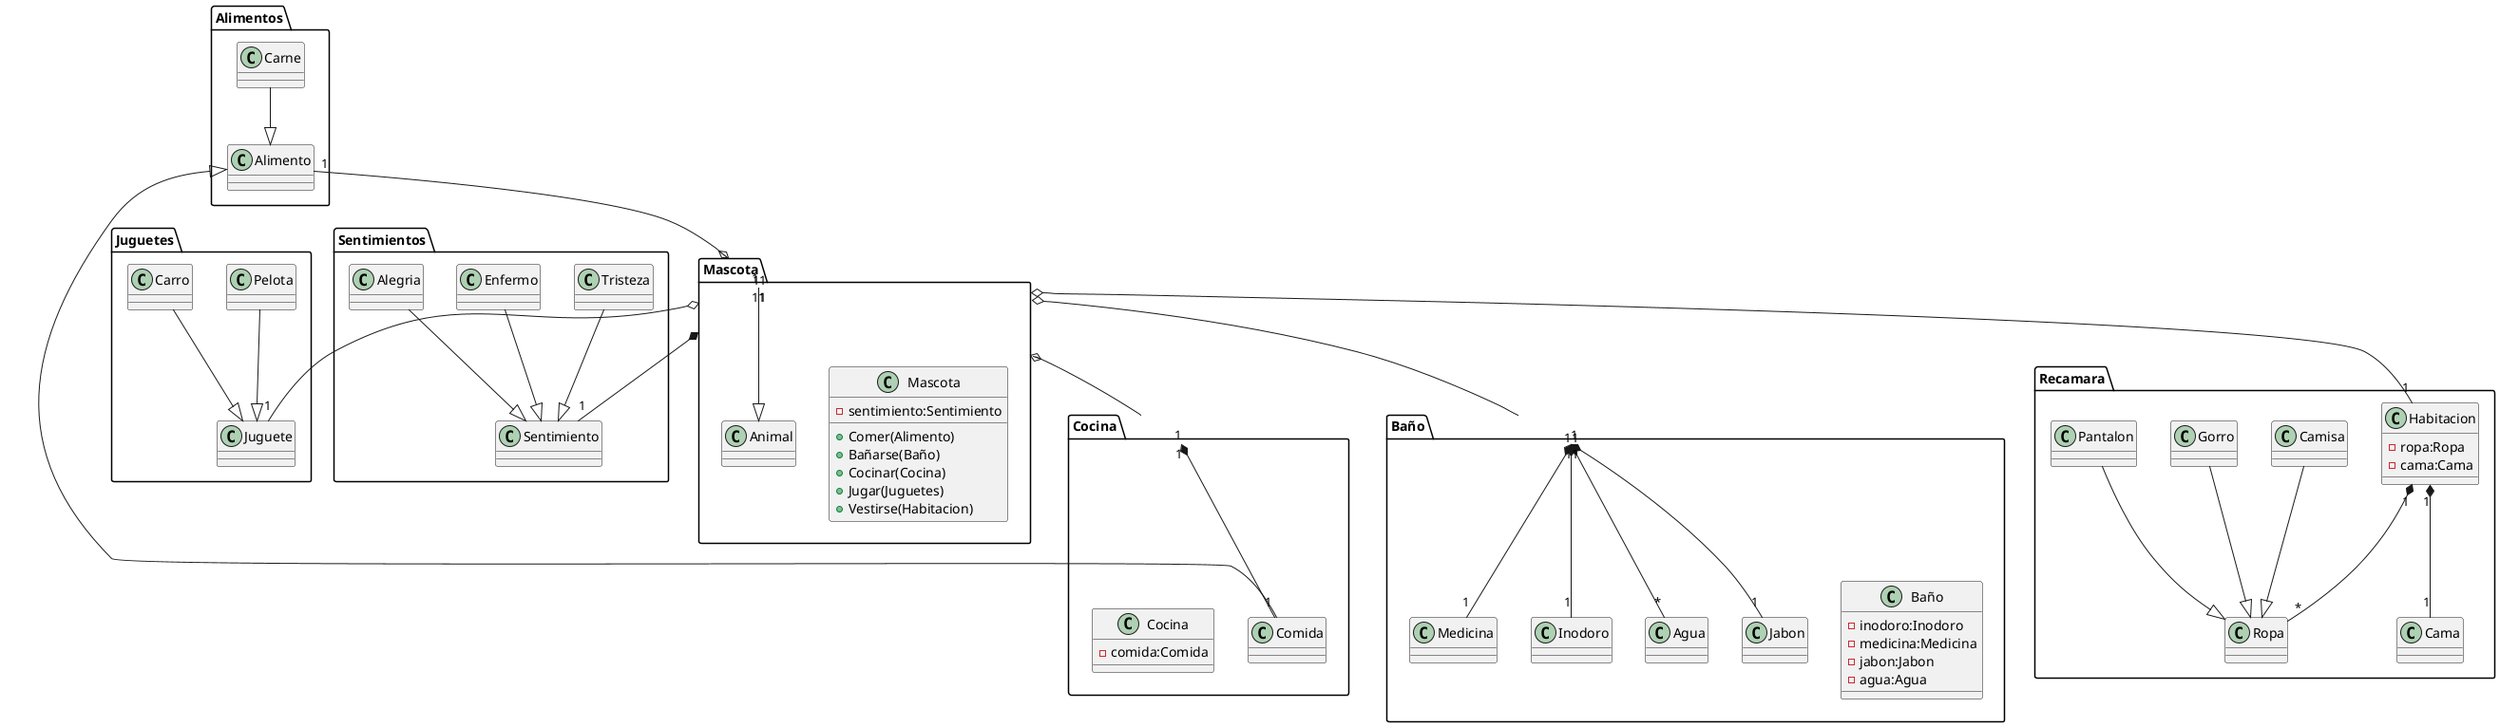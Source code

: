@startuml mascota


package Alimentos {
class Alimento 
class Carne
}

package Juguetes {
class Juguete 
class Pelota 
class Carro
}

package Baño {
class Baño {
    -inodoro:Inodoro 
    -medicina:Medicina 
    -jabon:Jabon 
    -agua:Agua 
}
class Jabon
class Agua
class Inodoro
class Medicina
}

package Sentimientos {
class Sentimiento
class Alegria
class Tristeza
class Enfermo 
}

package Recamara {
class Habitacion {
    -ropa:Ropa 
    -cama:Cama 
}
class Ropa
class Cama
class Camisa 
class Gorro 
class Pantalon 
}

package Cocina {
class Comida 
class Cocina{
    -comida:Comida 
}
}

package Mascota {
class Mascota {
    -sentimiento:Sentimiento 
    +Comer(Alimento)
    +Bañarse(Baño)
    +Cocinar(Cocina)
    +Jugar(Juguetes)
    +Vestirse(Habitacion)
}
class Animal
}

 


Mascota "1" *-- "1" Sentimiento
Alegria --|> Sentimiento
Tristeza --|> Sentimiento
Enfermo --|> Sentimiento
Mascota "1" o-- "1" Habitacion 
Habitacion "1" *-- "*" Ropa 
Habitacion "1" *-- "1" Cama 
Camisa --|> Ropa 
Gorro --|> Ropa 
Pantalon --|> Ropa 
Mascota--|>Animal
Mascota "1" o-- "1" Juguete
Mascota "1" o-- "1" Cocina
Cocina "1" *-- "1" Comida
Pelota--|> Juguete
Carro--|> Juguete
Mascota "1" o-- "1" Baño
Baño "1" *-- "1" Jabon
Baño "1" *-- "*" Agua 
Baño "1" *-- "1" Inodoro
Baño "1" *-- "1" Medicina 
Carne--|> Alimento
Alimento "1" --o "1" Mascota
Alimento <|-- Comida 

@enduml
